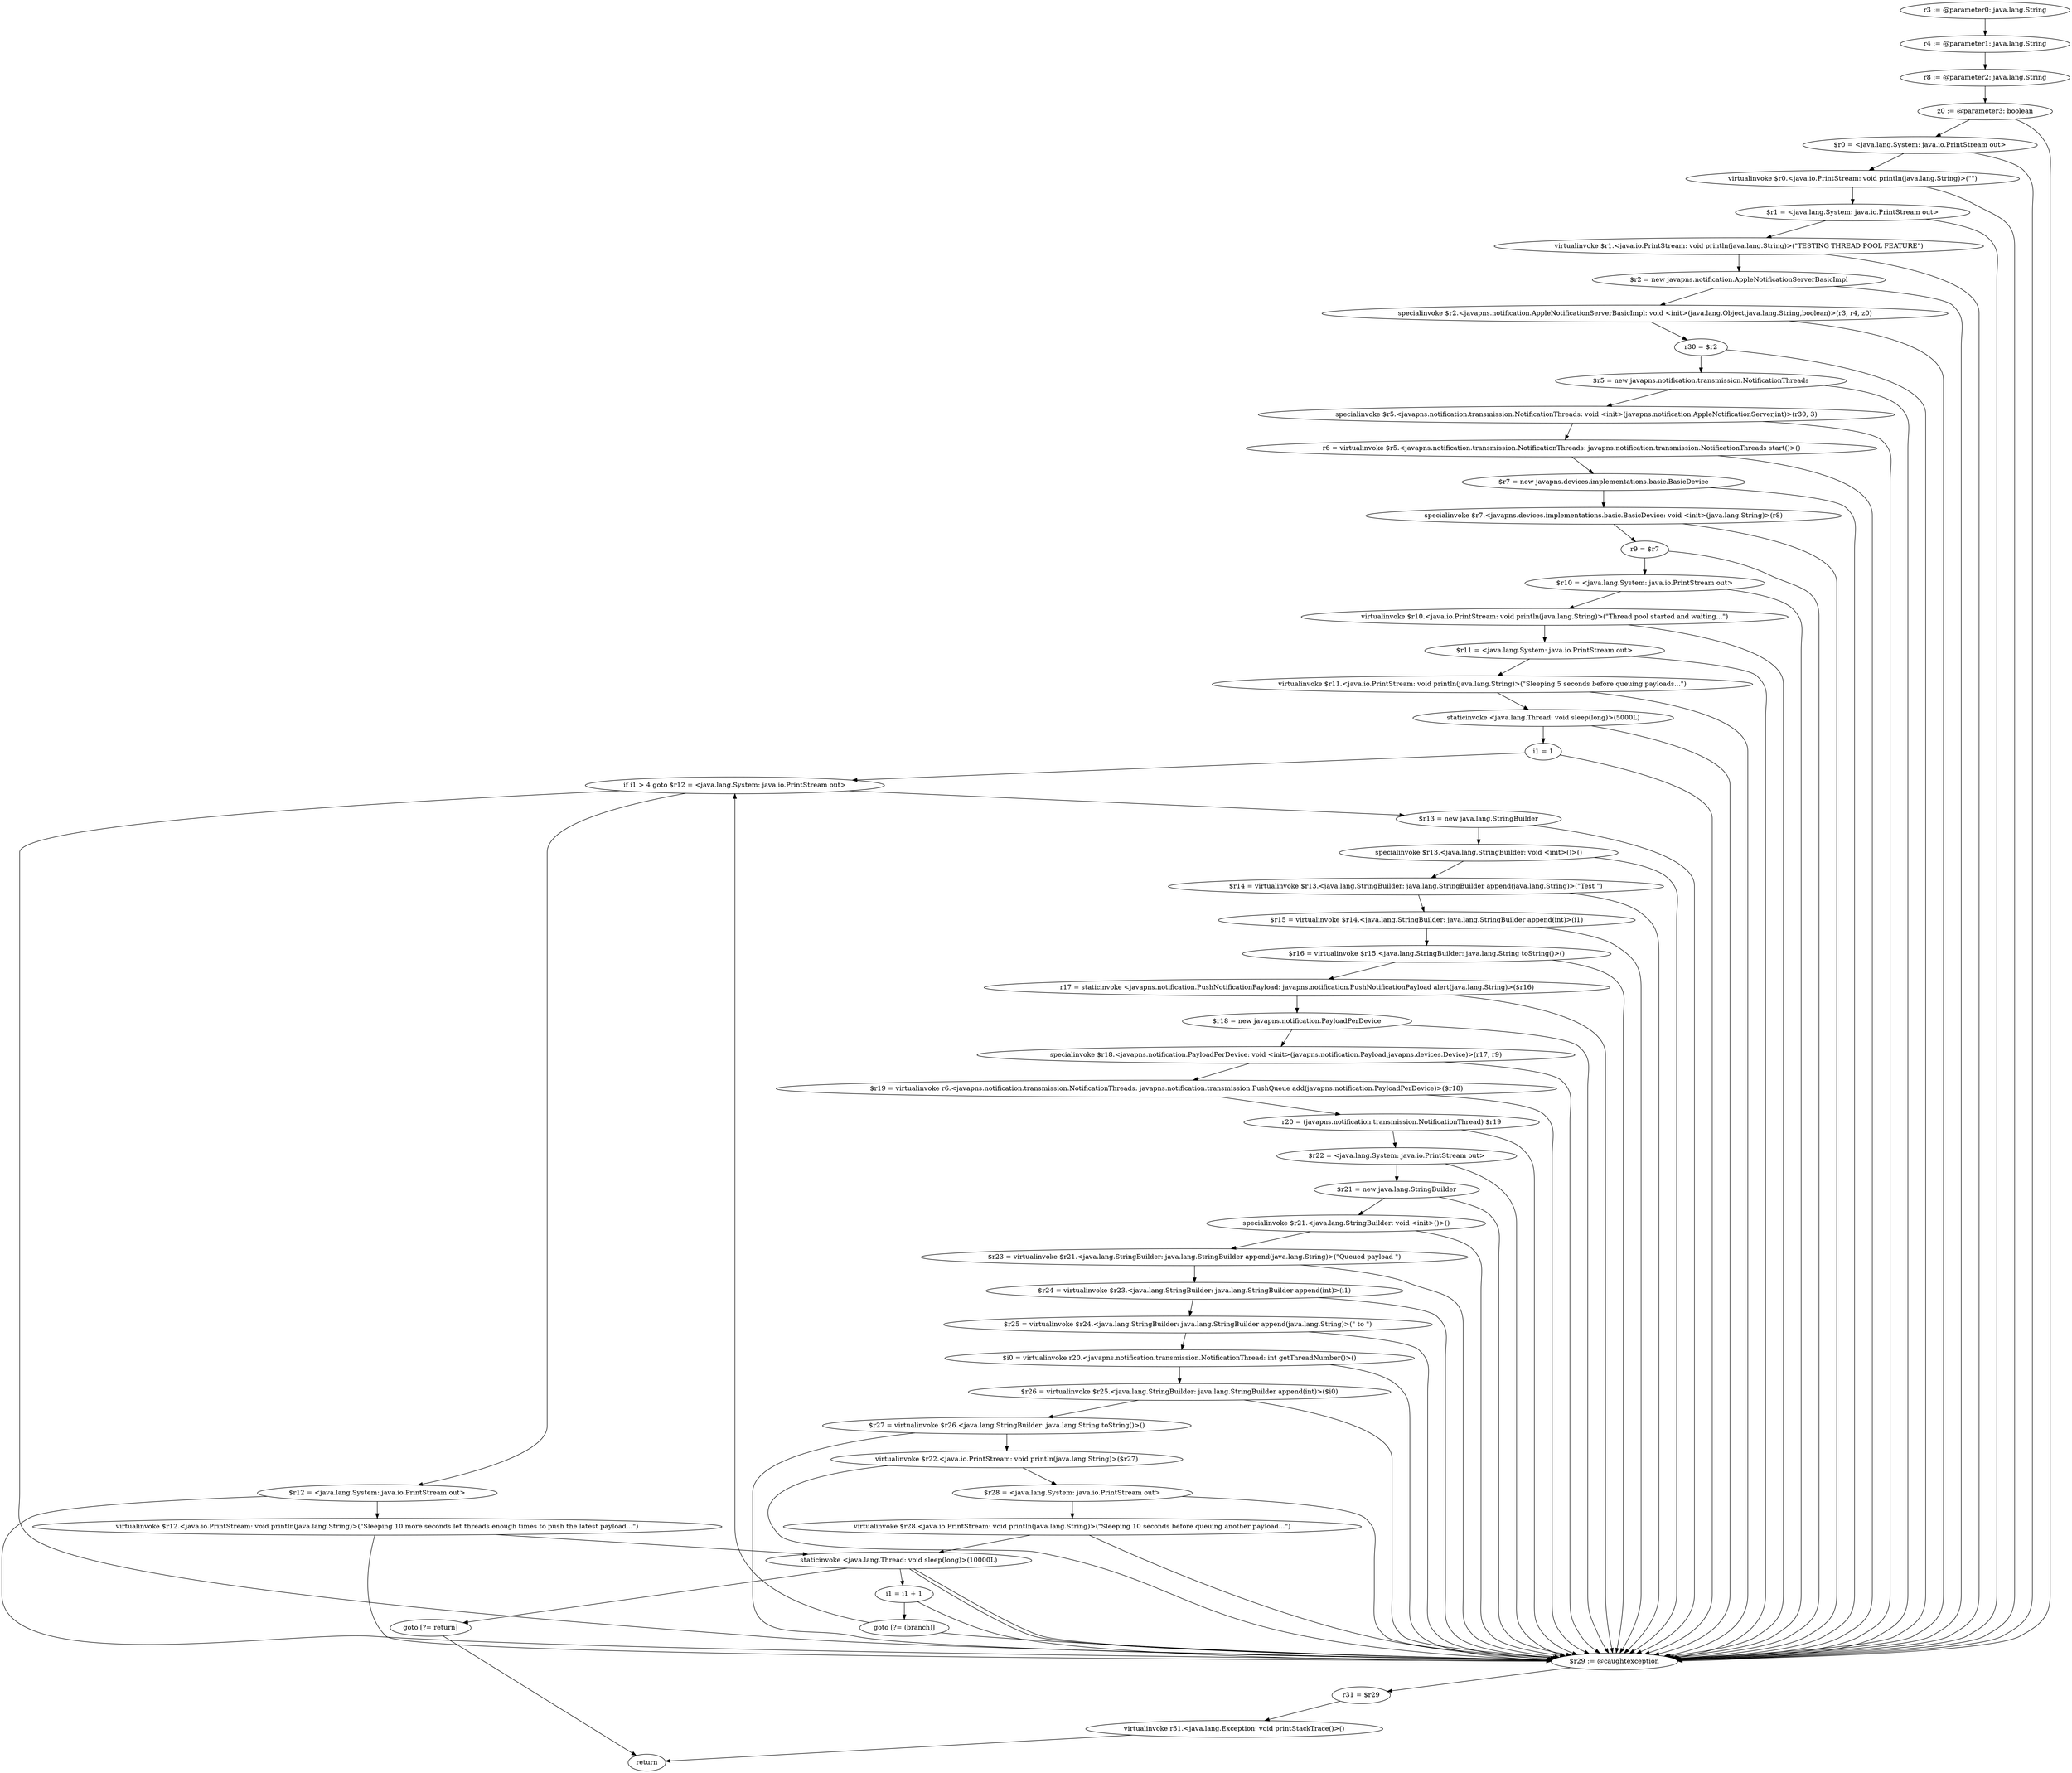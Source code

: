digraph "unitGraph" {
    "r3 := @parameter0: java.lang.String"
    "r4 := @parameter1: java.lang.String"
    "r8 := @parameter2: java.lang.String"
    "z0 := @parameter3: boolean"
    "$r0 = <java.lang.System: java.io.PrintStream out>"
    "virtualinvoke $r0.<java.io.PrintStream: void println(java.lang.String)>(\"\")"
    "$r1 = <java.lang.System: java.io.PrintStream out>"
    "virtualinvoke $r1.<java.io.PrintStream: void println(java.lang.String)>(\"TESTING THREAD POOL FEATURE\")"
    "$r2 = new javapns.notification.AppleNotificationServerBasicImpl"
    "specialinvoke $r2.<javapns.notification.AppleNotificationServerBasicImpl: void <init>(java.lang.Object,java.lang.String,boolean)>(r3, r4, z0)"
    "r30 = $r2"
    "$r5 = new javapns.notification.transmission.NotificationThreads"
    "specialinvoke $r5.<javapns.notification.transmission.NotificationThreads: void <init>(javapns.notification.AppleNotificationServer,int)>(r30, 3)"
    "r6 = virtualinvoke $r5.<javapns.notification.transmission.NotificationThreads: javapns.notification.transmission.NotificationThreads start()>()"
    "$r7 = new javapns.devices.implementations.basic.BasicDevice"
    "specialinvoke $r7.<javapns.devices.implementations.basic.BasicDevice: void <init>(java.lang.String)>(r8)"
    "r9 = $r7"
    "$r10 = <java.lang.System: java.io.PrintStream out>"
    "virtualinvoke $r10.<java.io.PrintStream: void println(java.lang.String)>(\"Thread pool started and waiting...\")"
    "$r11 = <java.lang.System: java.io.PrintStream out>"
    "virtualinvoke $r11.<java.io.PrintStream: void println(java.lang.String)>(\"Sleeping 5 seconds before queuing payloads...\")"
    "staticinvoke <java.lang.Thread: void sleep(long)>(5000L)"
    "i1 = 1"
    "if i1 > 4 goto $r12 = <java.lang.System: java.io.PrintStream out>"
    "$r13 = new java.lang.StringBuilder"
    "specialinvoke $r13.<java.lang.StringBuilder: void <init>()>()"
    "$r14 = virtualinvoke $r13.<java.lang.StringBuilder: java.lang.StringBuilder append(java.lang.String)>(\"Test \")"
    "$r15 = virtualinvoke $r14.<java.lang.StringBuilder: java.lang.StringBuilder append(int)>(i1)"
    "$r16 = virtualinvoke $r15.<java.lang.StringBuilder: java.lang.String toString()>()"
    "r17 = staticinvoke <javapns.notification.PushNotificationPayload: javapns.notification.PushNotificationPayload alert(java.lang.String)>($r16)"
    "$r18 = new javapns.notification.PayloadPerDevice"
    "specialinvoke $r18.<javapns.notification.PayloadPerDevice: void <init>(javapns.notification.Payload,javapns.devices.Device)>(r17, r9)"
    "$r19 = virtualinvoke r6.<javapns.notification.transmission.NotificationThreads: javapns.notification.transmission.PushQueue add(javapns.notification.PayloadPerDevice)>($r18)"
    "r20 = (javapns.notification.transmission.NotificationThread) $r19"
    "$r22 = <java.lang.System: java.io.PrintStream out>"
    "$r21 = new java.lang.StringBuilder"
    "specialinvoke $r21.<java.lang.StringBuilder: void <init>()>()"
    "$r23 = virtualinvoke $r21.<java.lang.StringBuilder: java.lang.StringBuilder append(java.lang.String)>(\"Queued payload \")"
    "$r24 = virtualinvoke $r23.<java.lang.StringBuilder: java.lang.StringBuilder append(int)>(i1)"
    "$r25 = virtualinvoke $r24.<java.lang.StringBuilder: java.lang.StringBuilder append(java.lang.String)>(\" to \")"
    "$i0 = virtualinvoke r20.<javapns.notification.transmission.NotificationThread: int getThreadNumber()>()"
    "$r26 = virtualinvoke $r25.<java.lang.StringBuilder: java.lang.StringBuilder append(int)>($i0)"
    "$r27 = virtualinvoke $r26.<java.lang.StringBuilder: java.lang.String toString()>()"
    "virtualinvoke $r22.<java.io.PrintStream: void println(java.lang.String)>($r27)"
    "$r28 = <java.lang.System: java.io.PrintStream out>"
    "virtualinvoke $r28.<java.io.PrintStream: void println(java.lang.String)>(\"Sleeping 10 seconds before queuing another payload...\")"
    "staticinvoke <java.lang.Thread: void sleep(long)>(10000L)"
    "i1 = i1 + 1"
    "goto [?= (branch)]"
    "$r12 = <java.lang.System: java.io.PrintStream out>"
    "virtualinvoke $r12.<java.io.PrintStream: void println(java.lang.String)>(\"Sleeping 10 more seconds let threads enough times to push the latest payload...\")"
    "goto [?= return]"
    "$r29 := @caughtexception"
    "r31 = $r29"
    "virtualinvoke r31.<java.lang.Exception: void printStackTrace()>()"
    "return"
    "r3 := @parameter0: java.lang.String"->"r4 := @parameter1: java.lang.String";
    "r4 := @parameter1: java.lang.String"->"r8 := @parameter2: java.lang.String";
    "r8 := @parameter2: java.lang.String"->"z0 := @parameter3: boolean";
    "z0 := @parameter3: boolean"->"$r0 = <java.lang.System: java.io.PrintStream out>";
    "z0 := @parameter3: boolean"->"$r29 := @caughtexception";
    "$r0 = <java.lang.System: java.io.PrintStream out>"->"virtualinvoke $r0.<java.io.PrintStream: void println(java.lang.String)>(\"\")";
    "$r0 = <java.lang.System: java.io.PrintStream out>"->"$r29 := @caughtexception";
    "virtualinvoke $r0.<java.io.PrintStream: void println(java.lang.String)>(\"\")"->"$r1 = <java.lang.System: java.io.PrintStream out>";
    "virtualinvoke $r0.<java.io.PrintStream: void println(java.lang.String)>(\"\")"->"$r29 := @caughtexception";
    "$r1 = <java.lang.System: java.io.PrintStream out>"->"virtualinvoke $r1.<java.io.PrintStream: void println(java.lang.String)>(\"TESTING THREAD POOL FEATURE\")";
    "$r1 = <java.lang.System: java.io.PrintStream out>"->"$r29 := @caughtexception";
    "virtualinvoke $r1.<java.io.PrintStream: void println(java.lang.String)>(\"TESTING THREAD POOL FEATURE\")"->"$r2 = new javapns.notification.AppleNotificationServerBasicImpl";
    "virtualinvoke $r1.<java.io.PrintStream: void println(java.lang.String)>(\"TESTING THREAD POOL FEATURE\")"->"$r29 := @caughtexception";
    "$r2 = new javapns.notification.AppleNotificationServerBasicImpl"->"specialinvoke $r2.<javapns.notification.AppleNotificationServerBasicImpl: void <init>(java.lang.Object,java.lang.String,boolean)>(r3, r4, z0)";
    "$r2 = new javapns.notification.AppleNotificationServerBasicImpl"->"$r29 := @caughtexception";
    "specialinvoke $r2.<javapns.notification.AppleNotificationServerBasicImpl: void <init>(java.lang.Object,java.lang.String,boolean)>(r3, r4, z0)"->"r30 = $r2";
    "specialinvoke $r2.<javapns.notification.AppleNotificationServerBasicImpl: void <init>(java.lang.Object,java.lang.String,boolean)>(r3, r4, z0)"->"$r29 := @caughtexception";
    "r30 = $r2"->"$r5 = new javapns.notification.transmission.NotificationThreads";
    "r30 = $r2"->"$r29 := @caughtexception";
    "$r5 = new javapns.notification.transmission.NotificationThreads"->"specialinvoke $r5.<javapns.notification.transmission.NotificationThreads: void <init>(javapns.notification.AppleNotificationServer,int)>(r30, 3)";
    "$r5 = new javapns.notification.transmission.NotificationThreads"->"$r29 := @caughtexception";
    "specialinvoke $r5.<javapns.notification.transmission.NotificationThreads: void <init>(javapns.notification.AppleNotificationServer,int)>(r30, 3)"->"r6 = virtualinvoke $r5.<javapns.notification.transmission.NotificationThreads: javapns.notification.transmission.NotificationThreads start()>()";
    "specialinvoke $r5.<javapns.notification.transmission.NotificationThreads: void <init>(javapns.notification.AppleNotificationServer,int)>(r30, 3)"->"$r29 := @caughtexception";
    "r6 = virtualinvoke $r5.<javapns.notification.transmission.NotificationThreads: javapns.notification.transmission.NotificationThreads start()>()"->"$r7 = new javapns.devices.implementations.basic.BasicDevice";
    "r6 = virtualinvoke $r5.<javapns.notification.transmission.NotificationThreads: javapns.notification.transmission.NotificationThreads start()>()"->"$r29 := @caughtexception";
    "$r7 = new javapns.devices.implementations.basic.BasicDevice"->"specialinvoke $r7.<javapns.devices.implementations.basic.BasicDevice: void <init>(java.lang.String)>(r8)";
    "$r7 = new javapns.devices.implementations.basic.BasicDevice"->"$r29 := @caughtexception";
    "specialinvoke $r7.<javapns.devices.implementations.basic.BasicDevice: void <init>(java.lang.String)>(r8)"->"r9 = $r7";
    "specialinvoke $r7.<javapns.devices.implementations.basic.BasicDevice: void <init>(java.lang.String)>(r8)"->"$r29 := @caughtexception";
    "r9 = $r7"->"$r10 = <java.lang.System: java.io.PrintStream out>";
    "r9 = $r7"->"$r29 := @caughtexception";
    "$r10 = <java.lang.System: java.io.PrintStream out>"->"virtualinvoke $r10.<java.io.PrintStream: void println(java.lang.String)>(\"Thread pool started and waiting...\")";
    "$r10 = <java.lang.System: java.io.PrintStream out>"->"$r29 := @caughtexception";
    "virtualinvoke $r10.<java.io.PrintStream: void println(java.lang.String)>(\"Thread pool started and waiting...\")"->"$r11 = <java.lang.System: java.io.PrintStream out>";
    "virtualinvoke $r10.<java.io.PrintStream: void println(java.lang.String)>(\"Thread pool started and waiting...\")"->"$r29 := @caughtexception";
    "$r11 = <java.lang.System: java.io.PrintStream out>"->"virtualinvoke $r11.<java.io.PrintStream: void println(java.lang.String)>(\"Sleeping 5 seconds before queuing payloads...\")";
    "$r11 = <java.lang.System: java.io.PrintStream out>"->"$r29 := @caughtexception";
    "virtualinvoke $r11.<java.io.PrintStream: void println(java.lang.String)>(\"Sleeping 5 seconds before queuing payloads...\")"->"staticinvoke <java.lang.Thread: void sleep(long)>(5000L)";
    "virtualinvoke $r11.<java.io.PrintStream: void println(java.lang.String)>(\"Sleeping 5 seconds before queuing payloads...\")"->"$r29 := @caughtexception";
    "staticinvoke <java.lang.Thread: void sleep(long)>(5000L)"->"i1 = 1";
    "staticinvoke <java.lang.Thread: void sleep(long)>(5000L)"->"$r29 := @caughtexception";
    "i1 = 1"->"if i1 > 4 goto $r12 = <java.lang.System: java.io.PrintStream out>";
    "i1 = 1"->"$r29 := @caughtexception";
    "if i1 > 4 goto $r12 = <java.lang.System: java.io.PrintStream out>"->"$r13 = new java.lang.StringBuilder";
    "if i1 > 4 goto $r12 = <java.lang.System: java.io.PrintStream out>"->"$r12 = <java.lang.System: java.io.PrintStream out>";
    "if i1 > 4 goto $r12 = <java.lang.System: java.io.PrintStream out>"->"$r29 := @caughtexception";
    "$r13 = new java.lang.StringBuilder"->"specialinvoke $r13.<java.lang.StringBuilder: void <init>()>()";
    "$r13 = new java.lang.StringBuilder"->"$r29 := @caughtexception";
    "specialinvoke $r13.<java.lang.StringBuilder: void <init>()>()"->"$r14 = virtualinvoke $r13.<java.lang.StringBuilder: java.lang.StringBuilder append(java.lang.String)>(\"Test \")";
    "specialinvoke $r13.<java.lang.StringBuilder: void <init>()>()"->"$r29 := @caughtexception";
    "$r14 = virtualinvoke $r13.<java.lang.StringBuilder: java.lang.StringBuilder append(java.lang.String)>(\"Test \")"->"$r15 = virtualinvoke $r14.<java.lang.StringBuilder: java.lang.StringBuilder append(int)>(i1)";
    "$r14 = virtualinvoke $r13.<java.lang.StringBuilder: java.lang.StringBuilder append(java.lang.String)>(\"Test \")"->"$r29 := @caughtexception";
    "$r15 = virtualinvoke $r14.<java.lang.StringBuilder: java.lang.StringBuilder append(int)>(i1)"->"$r16 = virtualinvoke $r15.<java.lang.StringBuilder: java.lang.String toString()>()";
    "$r15 = virtualinvoke $r14.<java.lang.StringBuilder: java.lang.StringBuilder append(int)>(i1)"->"$r29 := @caughtexception";
    "$r16 = virtualinvoke $r15.<java.lang.StringBuilder: java.lang.String toString()>()"->"r17 = staticinvoke <javapns.notification.PushNotificationPayload: javapns.notification.PushNotificationPayload alert(java.lang.String)>($r16)";
    "$r16 = virtualinvoke $r15.<java.lang.StringBuilder: java.lang.String toString()>()"->"$r29 := @caughtexception";
    "r17 = staticinvoke <javapns.notification.PushNotificationPayload: javapns.notification.PushNotificationPayload alert(java.lang.String)>($r16)"->"$r18 = new javapns.notification.PayloadPerDevice";
    "r17 = staticinvoke <javapns.notification.PushNotificationPayload: javapns.notification.PushNotificationPayload alert(java.lang.String)>($r16)"->"$r29 := @caughtexception";
    "$r18 = new javapns.notification.PayloadPerDevice"->"specialinvoke $r18.<javapns.notification.PayloadPerDevice: void <init>(javapns.notification.Payload,javapns.devices.Device)>(r17, r9)";
    "$r18 = new javapns.notification.PayloadPerDevice"->"$r29 := @caughtexception";
    "specialinvoke $r18.<javapns.notification.PayloadPerDevice: void <init>(javapns.notification.Payload,javapns.devices.Device)>(r17, r9)"->"$r19 = virtualinvoke r6.<javapns.notification.transmission.NotificationThreads: javapns.notification.transmission.PushQueue add(javapns.notification.PayloadPerDevice)>($r18)";
    "specialinvoke $r18.<javapns.notification.PayloadPerDevice: void <init>(javapns.notification.Payload,javapns.devices.Device)>(r17, r9)"->"$r29 := @caughtexception";
    "$r19 = virtualinvoke r6.<javapns.notification.transmission.NotificationThreads: javapns.notification.transmission.PushQueue add(javapns.notification.PayloadPerDevice)>($r18)"->"r20 = (javapns.notification.transmission.NotificationThread) $r19";
    "$r19 = virtualinvoke r6.<javapns.notification.transmission.NotificationThreads: javapns.notification.transmission.PushQueue add(javapns.notification.PayloadPerDevice)>($r18)"->"$r29 := @caughtexception";
    "r20 = (javapns.notification.transmission.NotificationThread) $r19"->"$r22 = <java.lang.System: java.io.PrintStream out>";
    "r20 = (javapns.notification.transmission.NotificationThread) $r19"->"$r29 := @caughtexception";
    "$r22 = <java.lang.System: java.io.PrintStream out>"->"$r21 = new java.lang.StringBuilder";
    "$r22 = <java.lang.System: java.io.PrintStream out>"->"$r29 := @caughtexception";
    "$r21 = new java.lang.StringBuilder"->"specialinvoke $r21.<java.lang.StringBuilder: void <init>()>()";
    "$r21 = new java.lang.StringBuilder"->"$r29 := @caughtexception";
    "specialinvoke $r21.<java.lang.StringBuilder: void <init>()>()"->"$r23 = virtualinvoke $r21.<java.lang.StringBuilder: java.lang.StringBuilder append(java.lang.String)>(\"Queued payload \")";
    "specialinvoke $r21.<java.lang.StringBuilder: void <init>()>()"->"$r29 := @caughtexception";
    "$r23 = virtualinvoke $r21.<java.lang.StringBuilder: java.lang.StringBuilder append(java.lang.String)>(\"Queued payload \")"->"$r24 = virtualinvoke $r23.<java.lang.StringBuilder: java.lang.StringBuilder append(int)>(i1)";
    "$r23 = virtualinvoke $r21.<java.lang.StringBuilder: java.lang.StringBuilder append(java.lang.String)>(\"Queued payload \")"->"$r29 := @caughtexception";
    "$r24 = virtualinvoke $r23.<java.lang.StringBuilder: java.lang.StringBuilder append(int)>(i1)"->"$r25 = virtualinvoke $r24.<java.lang.StringBuilder: java.lang.StringBuilder append(java.lang.String)>(\" to \")";
    "$r24 = virtualinvoke $r23.<java.lang.StringBuilder: java.lang.StringBuilder append(int)>(i1)"->"$r29 := @caughtexception";
    "$r25 = virtualinvoke $r24.<java.lang.StringBuilder: java.lang.StringBuilder append(java.lang.String)>(\" to \")"->"$i0 = virtualinvoke r20.<javapns.notification.transmission.NotificationThread: int getThreadNumber()>()";
    "$r25 = virtualinvoke $r24.<java.lang.StringBuilder: java.lang.StringBuilder append(java.lang.String)>(\" to \")"->"$r29 := @caughtexception";
    "$i0 = virtualinvoke r20.<javapns.notification.transmission.NotificationThread: int getThreadNumber()>()"->"$r26 = virtualinvoke $r25.<java.lang.StringBuilder: java.lang.StringBuilder append(int)>($i0)";
    "$i0 = virtualinvoke r20.<javapns.notification.transmission.NotificationThread: int getThreadNumber()>()"->"$r29 := @caughtexception";
    "$r26 = virtualinvoke $r25.<java.lang.StringBuilder: java.lang.StringBuilder append(int)>($i0)"->"$r27 = virtualinvoke $r26.<java.lang.StringBuilder: java.lang.String toString()>()";
    "$r26 = virtualinvoke $r25.<java.lang.StringBuilder: java.lang.StringBuilder append(int)>($i0)"->"$r29 := @caughtexception";
    "$r27 = virtualinvoke $r26.<java.lang.StringBuilder: java.lang.String toString()>()"->"virtualinvoke $r22.<java.io.PrintStream: void println(java.lang.String)>($r27)";
    "$r27 = virtualinvoke $r26.<java.lang.StringBuilder: java.lang.String toString()>()"->"$r29 := @caughtexception";
    "virtualinvoke $r22.<java.io.PrintStream: void println(java.lang.String)>($r27)"->"$r28 = <java.lang.System: java.io.PrintStream out>";
    "virtualinvoke $r22.<java.io.PrintStream: void println(java.lang.String)>($r27)"->"$r29 := @caughtexception";
    "$r28 = <java.lang.System: java.io.PrintStream out>"->"virtualinvoke $r28.<java.io.PrintStream: void println(java.lang.String)>(\"Sleeping 10 seconds before queuing another payload...\")";
    "$r28 = <java.lang.System: java.io.PrintStream out>"->"$r29 := @caughtexception";
    "virtualinvoke $r28.<java.io.PrintStream: void println(java.lang.String)>(\"Sleeping 10 seconds before queuing another payload...\")"->"staticinvoke <java.lang.Thread: void sleep(long)>(10000L)";
    "virtualinvoke $r28.<java.io.PrintStream: void println(java.lang.String)>(\"Sleeping 10 seconds before queuing another payload...\")"->"$r29 := @caughtexception";
    "staticinvoke <java.lang.Thread: void sleep(long)>(10000L)"->"i1 = i1 + 1";
    "staticinvoke <java.lang.Thread: void sleep(long)>(10000L)"->"$r29 := @caughtexception";
    "i1 = i1 + 1"->"goto [?= (branch)]";
    "i1 = i1 + 1"->"$r29 := @caughtexception";
    "goto [?= (branch)]"->"if i1 > 4 goto $r12 = <java.lang.System: java.io.PrintStream out>";
    "goto [?= (branch)]"->"$r29 := @caughtexception";
    "$r12 = <java.lang.System: java.io.PrintStream out>"->"virtualinvoke $r12.<java.io.PrintStream: void println(java.lang.String)>(\"Sleeping 10 more seconds let threads enough times to push the latest payload...\")";
    "$r12 = <java.lang.System: java.io.PrintStream out>"->"$r29 := @caughtexception";
    "virtualinvoke $r12.<java.io.PrintStream: void println(java.lang.String)>(\"Sleeping 10 more seconds let threads enough times to push the latest payload...\")"->"staticinvoke <java.lang.Thread: void sleep(long)>(10000L)";
    "virtualinvoke $r12.<java.io.PrintStream: void println(java.lang.String)>(\"Sleeping 10 more seconds let threads enough times to push the latest payload...\")"->"$r29 := @caughtexception";
    "staticinvoke <java.lang.Thread: void sleep(long)>(10000L)"->"goto [?= return]";
    "staticinvoke <java.lang.Thread: void sleep(long)>(10000L)"->"$r29 := @caughtexception";
    "goto [?= return]"->"return";
    "$r29 := @caughtexception"->"r31 = $r29";
    "r31 = $r29"->"virtualinvoke r31.<java.lang.Exception: void printStackTrace()>()";
    "virtualinvoke r31.<java.lang.Exception: void printStackTrace()>()"->"return";
}
